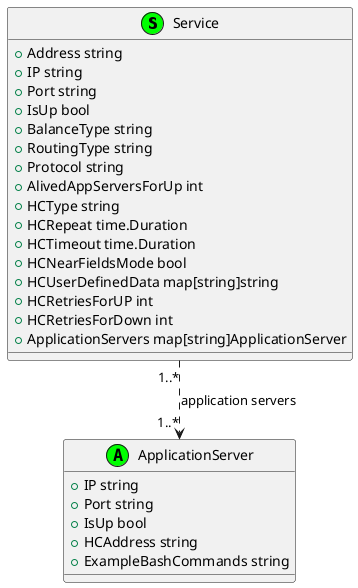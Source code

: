 @startuml LBOS Service model
class Service << (S,Lime) >> {
    + Address string
    + IP string
    + Port string
    + IsUp bool
    + BalanceType string
    + RoutingType string
    + Protocol string
    + AlivedAppServersForUp int
    + HCType string
    + HCRepeat time.Duration
    + HCTimeout time.Duration
    + HCNearFieldsMode bool
    + HCUserDefinedData map[string]string
    + HCRetriesForUP int
    + HCRetriesForDown int
    + ApplicationServers map[string]ApplicationServer
}

class ApplicationServer << (A,Lime) >> {
    + IP string
    + Port string
    + IsUp bool
    + HCAddress string
    + ExampleBashCommands string
}

Service "1..*" ..> "1..*" ApplicationServer : application servers
@enduml